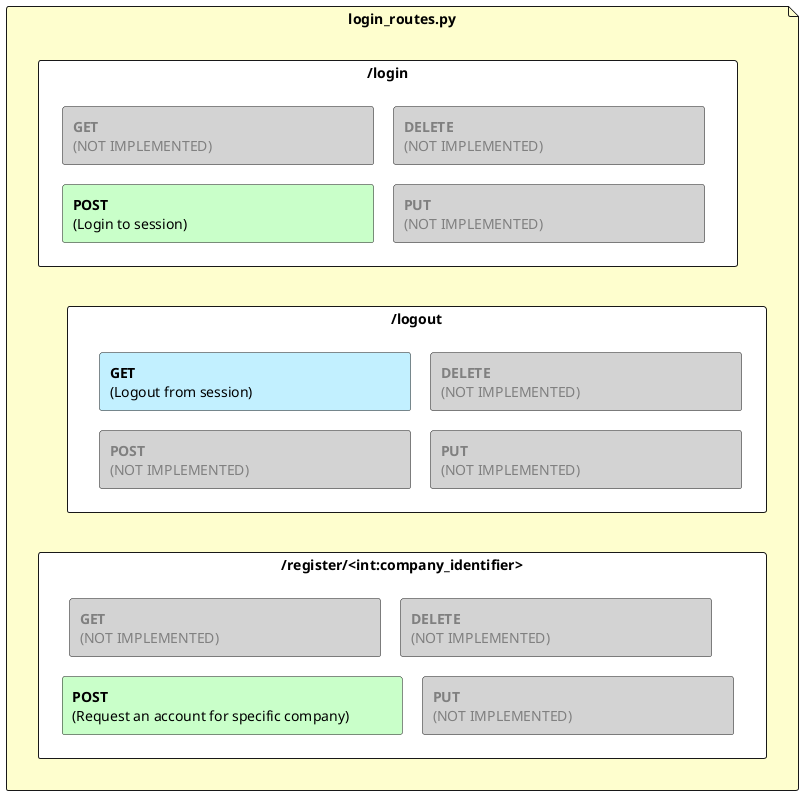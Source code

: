 @startuml

skinparam minClassWidth 200
skinparam nodesep 20
skinparam ranksep 20
skinparam linetype ortho

file **login_routes.py** as file_login #FEFECE {
    rectangle **/login** as login #ffffff{
    rectangle "<color:grey>**GET**\n<color:grey>(NOT IMPLEMENTED)\t\t\t\t\t\t" as a #lightgrey
    rectangle "<color:grey>**DELETE**\n<color:grey>(NOT IMPLEMENTED)\t\t\t\t\t\t" as b #lightgrey
    rectangle "**POST**\n(Login to session)\t\t\t\t\t\t\t" as c #technology
    rectangle "<color:grey>**PUT**\n<color:grey>(NOT IMPLEMENTED)\t\t\t\t\t\t" as d #lightgrey
    }

    rectangle **/logout** as logout #ffffff{
    rectangle "**GET**\n(Logout from session)\t\t\t\t\t\t" as e #Application
    rectangle "<color:grey>**DELETE**\n<color:grey>(NOT IMPLEMENTED)\t\t\t\t\t\t" as f #lightgrey
    rectangle "<color:grey>**POST**\n<color:grey>(NOT IMPLEMENTED)\t\t\t\t\t\t" as g #lightgrey
    rectangle "<color:grey>**PUT**\n<color:grey>(NOT IMPLEMENTED)\t\t\t\t\t\\t" as h #lightgrey
    }

    rectangle **/register/<int:company_identifier>** as register #ffffff{
    rectangle "<color:grey>**GET**\n<color:grey>(NOT IMPLEMENTED)\t\t\t\t\t\t" as i #lightgrey
    rectangle "<color:grey>**DELETE**\n<color:grey>(NOT IMPLEMENTED)\t\t\t\t\t\t" as j #lightgrey
    rectangle "**POST**\n(Request an account for specific company)\t\t" as k #technology
    rectangle "<color:grey>**PUT**\n<color:grey>(NOT IMPLEMENTED)\t\t\t\t\t\t" as l #lightgrey
    }
}

'file_products -d--> all_products
'file_products ---> specific_product
login --[HIDDEN]d-> logout
'login  ---> logout
logout  --[HIDDEN]d-> register


@enduml